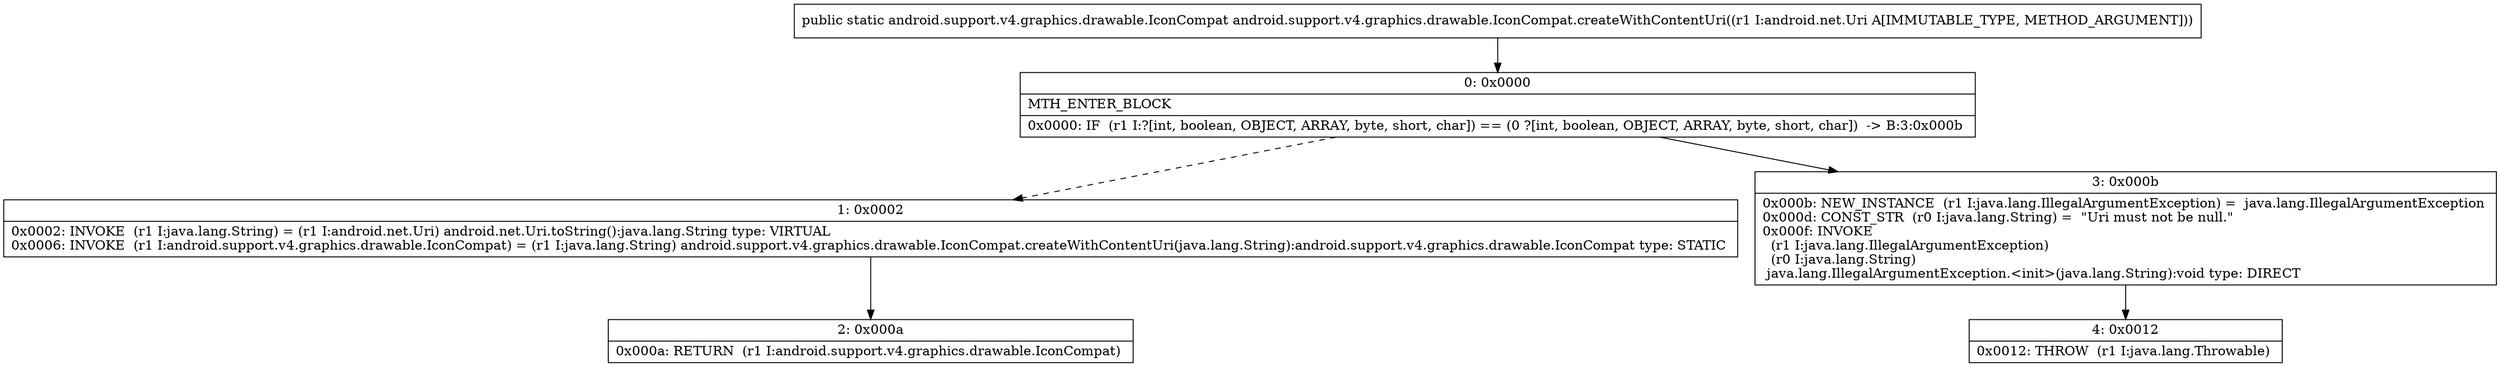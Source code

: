 digraph "CFG forandroid.support.v4.graphics.drawable.IconCompat.createWithContentUri(Landroid\/net\/Uri;)Landroid\/support\/v4\/graphics\/drawable\/IconCompat;" {
Node_0 [shape=record,label="{0\:\ 0x0000|MTH_ENTER_BLOCK\l|0x0000: IF  (r1 I:?[int, boolean, OBJECT, ARRAY, byte, short, char]) == (0 ?[int, boolean, OBJECT, ARRAY, byte, short, char])  \-\> B:3:0x000b \l}"];
Node_1 [shape=record,label="{1\:\ 0x0002|0x0002: INVOKE  (r1 I:java.lang.String) = (r1 I:android.net.Uri) android.net.Uri.toString():java.lang.String type: VIRTUAL \l0x0006: INVOKE  (r1 I:android.support.v4.graphics.drawable.IconCompat) = (r1 I:java.lang.String) android.support.v4.graphics.drawable.IconCompat.createWithContentUri(java.lang.String):android.support.v4.graphics.drawable.IconCompat type: STATIC \l}"];
Node_2 [shape=record,label="{2\:\ 0x000a|0x000a: RETURN  (r1 I:android.support.v4.graphics.drawable.IconCompat) \l}"];
Node_3 [shape=record,label="{3\:\ 0x000b|0x000b: NEW_INSTANCE  (r1 I:java.lang.IllegalArgumentException) =  java.lang.IllegalArgumentException \l0x000d: CONST_STR  (r0 I:java.lang.String) =  \"Uri must not be null.\" \l0x000f: INVOKE  \l  (r1 I:java.lang.IllegalArgumentException)\l  (r0 I:java.lang.String)\l java.lang.IllegalArgumentException.\<init\>(java.lang.String):void type: DIRECT \l}"];
Node_4 [shape=record,label="{4\:\ 0x0012|0x0012: THROW  (r1 I:java.lang.Throwable) \l}"];
MethodNode[shape=record,label="{public static android.support.v4.graphics.drawable.IconCompat android.support.v4.graphics.drawable.IconCompat.createWithContentUri((r1 I:android.net.Uri A[IMMUTABLE_TYPE, METHOD_ARGUMENT])) }"];
MethodNode -> Node_0;
Node_0 -> Node_1[style=dashed];
Node_0 -> Node_3;
Node_1 -> Node_2;
Node_3 -> Node_4;
}

